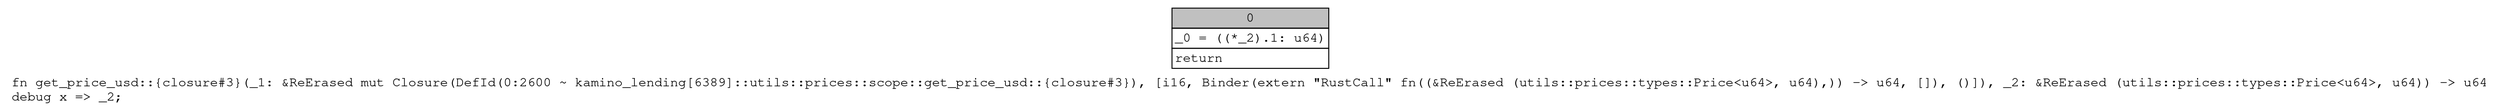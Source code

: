 digraph Mir_0_2600 {
    graph [fontname="Courier, monospace"];
    node [fontname="Courier, monospace"];
    edge [fontname="Courier, monospace"];
    label=<fn get_price_usd::{closure#3}(_1: &amp;ReErased mut Closure(DefId(0:2600 ~ kamino_lending[6389]::utils::prices::scope::get_price_usd::{closure#3}), [i16, Binder(extern &quot;RustCall&quot; fn((&amp;ReErased (utils::prices::types::Price&lt;u64&gt;, u64),)) -&gt; u64, []), ()]), _2: &amp;ReErased (utils::prices::types::Price&lt;u64&gt;, u64)) -&gt; u64<br align="left"/>debug x =&gt; _2;<br align="left"/>>;
    bb0__0_2600 [shape="none", label=<<table border="0" cellborder="1" cellspacing="0"><tr><td bgcolor="gray" align="center" colspan="1">0</td></tr><tr><td align="left" balign="left">_0 = ((*_2).1: u64)<br/></td></tr><tr><td align="left">return</td></tr></table>>];
}
